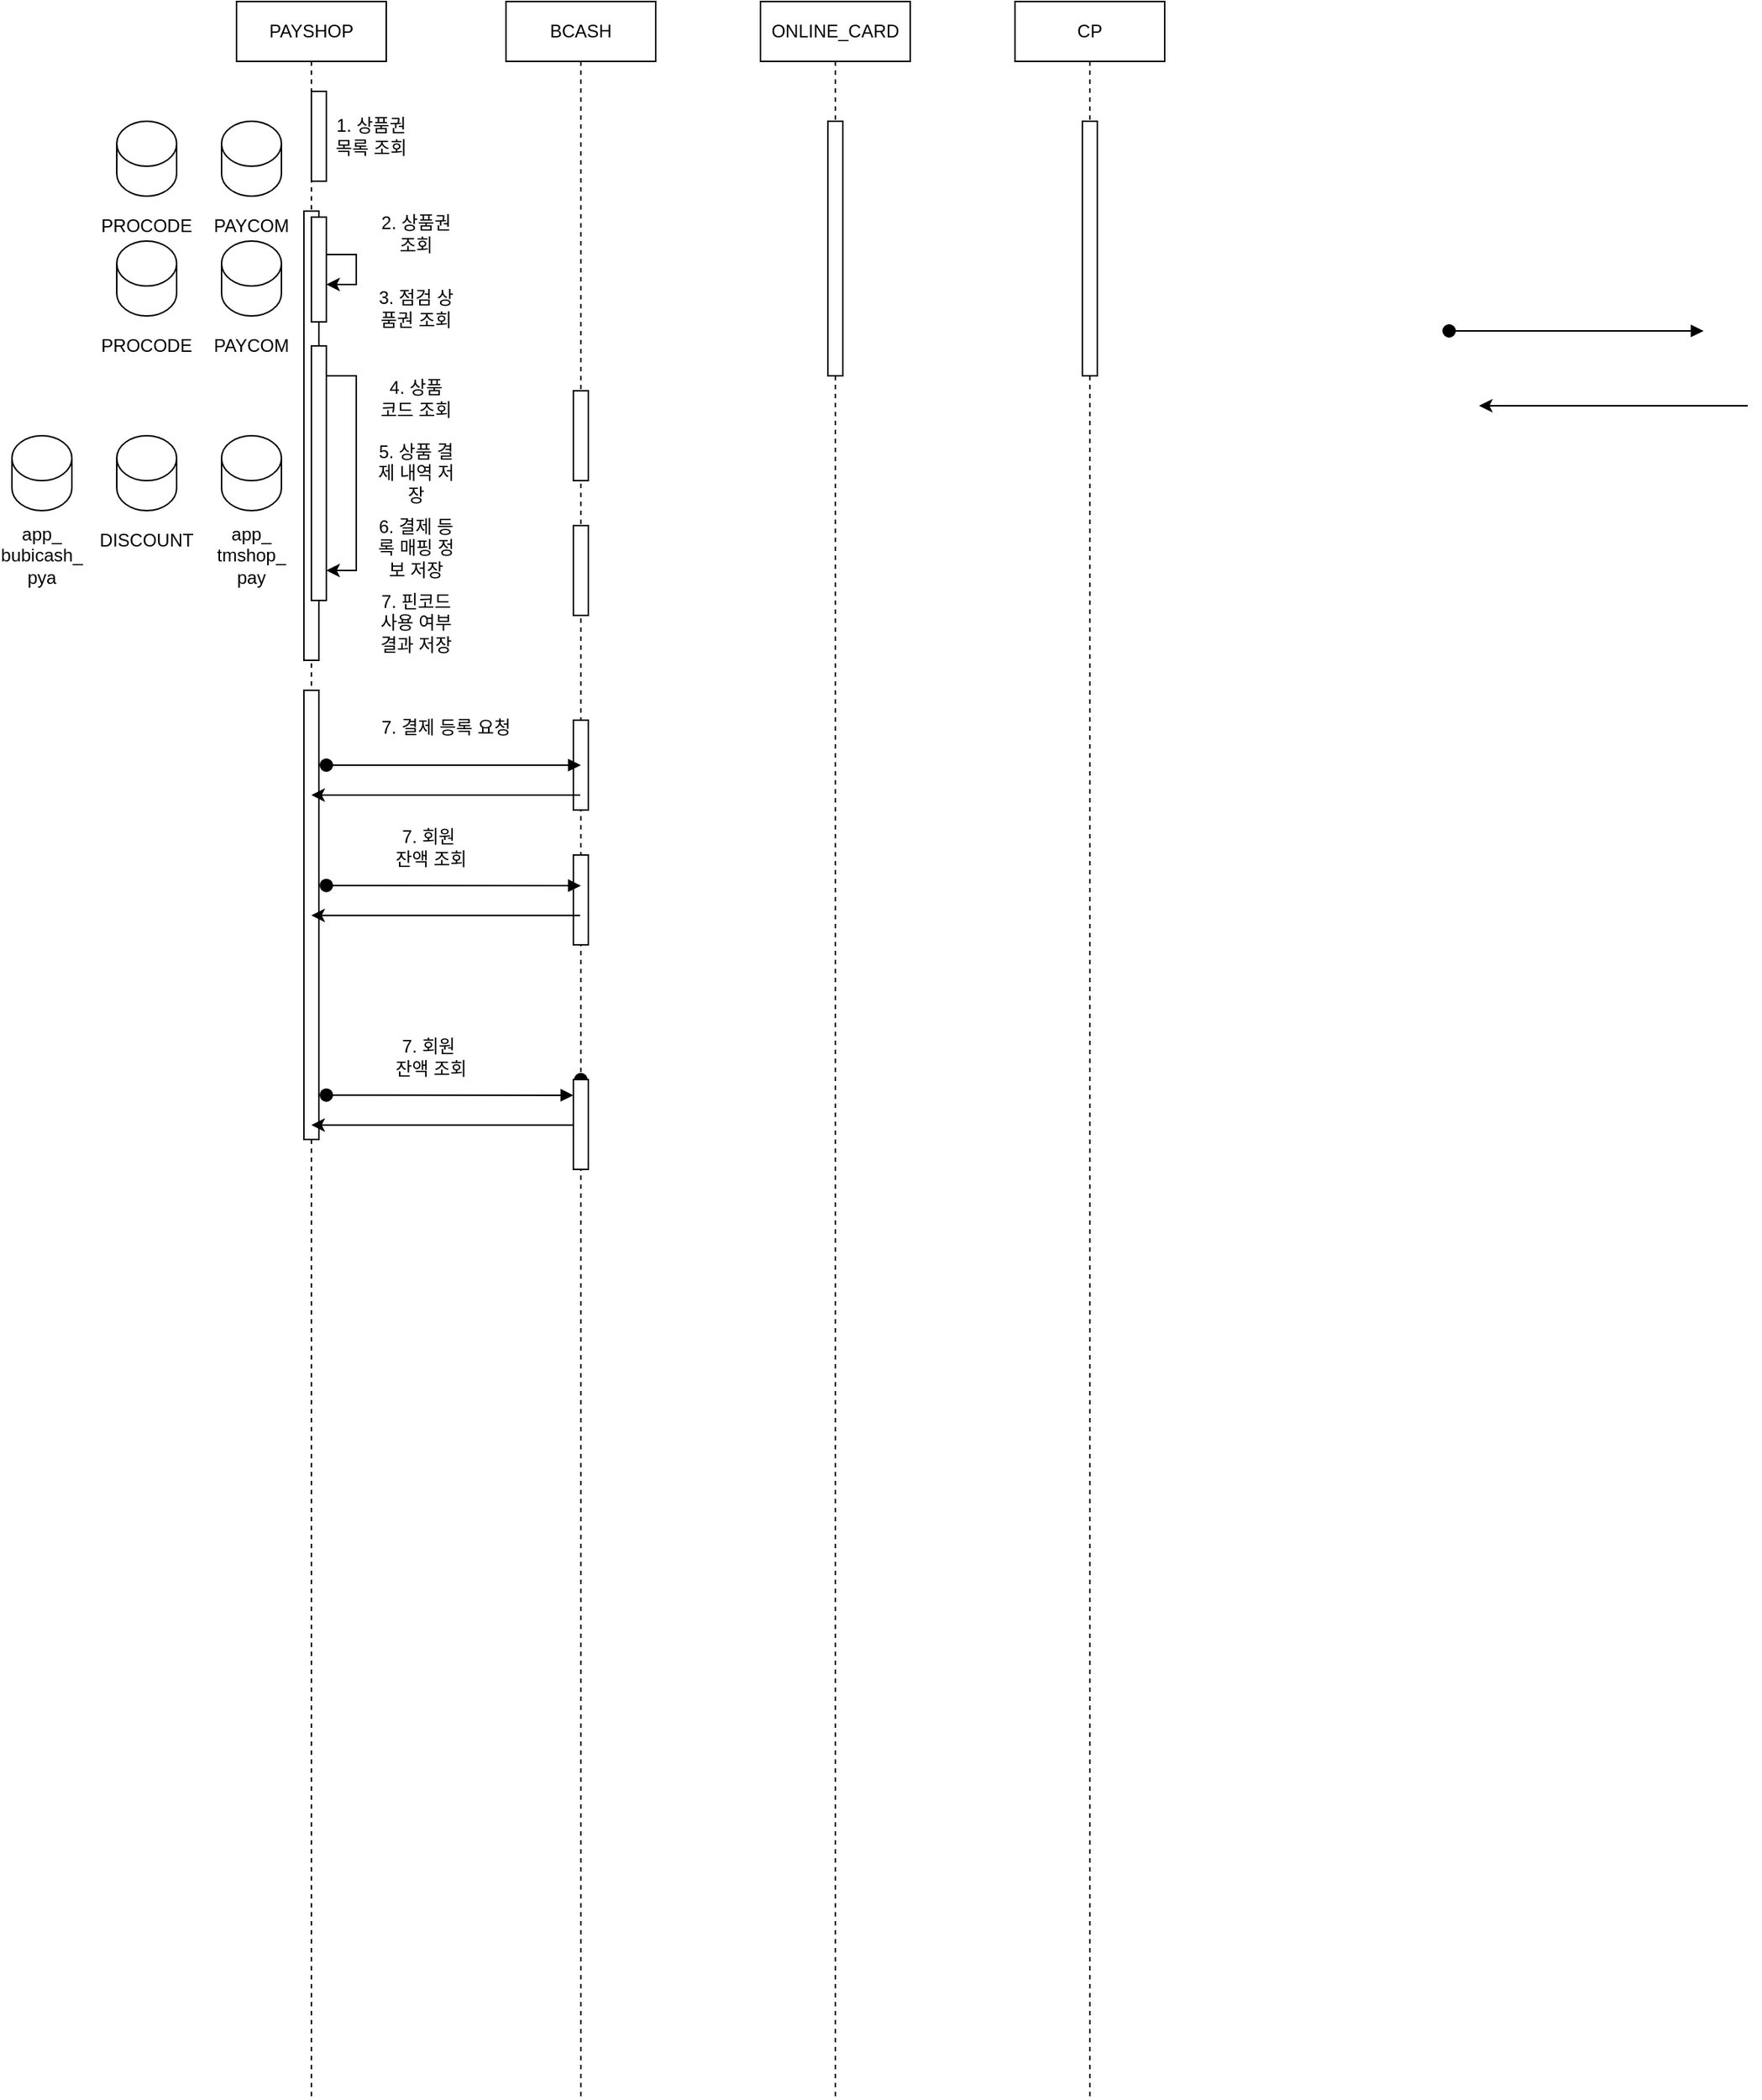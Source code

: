 <mxfile version="24.7.10">
  <diagram name="Page-1" id="2YBvvXClWsGukQMizWep">
    <mxGraphModel dx="1593" dy="867" grid="1" gridSize="10" guides="1" tooltips="1" connect="1" arrows="1" fold="1" page="1" pageScale="1" pageWidth="1100" pageHeight="1700" math="0" shadow="0">
      <root>
        <mxCell id="0" />
        <mxCell id="1" parent="0" />
        <mxCell id="aM9ryv3xv72pqoxQDRHE-1" value="PAYSHOP" style="shape=umlLifeline;perimeter=lifelinePerimeter;whiteSpace=wrap;html=1;container=0;dropTarget=0;collapsible=0;recursiveResize=0;outlineConnect=0;portConstraint=eastwest;newEdgeStyle={&quot;edgeStyle&quot;:&quot;elbowEdgeStyle&quot;,&quot;elbow&quot;:&quot;vertical&quot;,&quot;curved&quot;:0,&quot;rounded&quot;:0};" parent="1" vertex="1">
          <mxGeometry x="250" y="40" width="100" height="1400" as="geometry" />
        </mxCell>
        <mxCell id="yCdEPDMY8eZc63eLfSou-35" value="" style="html=1;points=[];perimeter=orthogonalPerimeter;outlineConnect=0;targetShapes=umlLifeline;portConstraint=eastwest;newEdgeStyle={&quot;edgeStyle&quot;:&quot;elbowEdgeStyle&quot;,&quot;elbow&quot;:&quot;vertical&quot;,&quot;curved&quot;:0,&quot;rounded&quot;:0};" vertex="1" parent="aM9ryv3xv72pqoxQDRHE-1">
          <mxGeometry x="45" y="140" width="10" height="300" as="geometry" />
        </mxCell>
        <mxCell id="aM9ryv3xv72pqoxQDRHE-4" value="" style="html=1;points=[];perimeter=orthogonalPerimeter;outlineConnect=0;targetShapes=umlLifeline;portConstraint=eastwest;newEdgeStyle={&quot;edgeStyle&quot;:&quot;elbowEdgeStyle&quot;,&quot;elbow&quot;:&quot;vertical&quot;,&quot;curved&quot;:0,&quot;rounded&quot;:0};" parent="aM9ryv3xv72pqoxQDRHE-1" vertex="1">
          <mxGeometry x="50" y="60" width="10" height="60" as="geometry" />
        </mxCell>
        <mxCell id="yCdEPDMY8eZc63eLfSou-52" value="" style="html=1;points=[];perimeter=orthogonalPerimeter;outlineConnect=0;targetShapes=umlLifeline;portConstraint=eastwest;newEdgeStyle={&quot;edgeStyle&quot;:&quot;elbowEdgeStyle&quot;,&quot;elbow&quot;:&quot;vertical&quot;,&quot;curved&quot;:0,&quot;rounded&quot;:0};" vertex="1" parent="aM9ryv3xv72pqoxQDRHE-1">
          <mxGeometry x="45" y="460" width="10" height="300" as="geometry" />
        </mxCell>
        <mxCell id="yCdEPDMY8eZc63eLfSou-82" value="" style="html=1;points=[];perimeter=orthogonalPerimeter;outlineConnect=0;targetShapes=umlLifeline;portConstraint=eastwest;newEdgeStyle={&quot;edgeStyle&quot;:&quot;elbowEdgeStyle&quot;,&quot;elbow&quot;:&quot;vertical&quot;,&quot;curved&quot;:0,&quot;rounded&quot;:0};" vertex="1" parent="aM9ryv3xv72pqoxQDRHE-1">
          <mxGeometry x="50" y="230" width="10" height="170" as="geometry" />
        </mxCell>
        <mxCell id="yCdEPDMY8eZc63eLfSou-92" value="" style="edgeStyle=elbowEdgeStyle;rounded=0;orthogonalLoop=1;jettySize=auto;html=1;elbow=vertical;curved=0;" edge="1" parent="aM9ryv3xv72pqoxQDRHE-1" source="yCdEPDMY8eZc63eLfSou-82" target="yCdEPDMY8eZc63eLfSou-82">
          <mxGeometry relative="1" as="geometry">
            <Array as="points">
              <mxPoint x="80" y="250" />
            </Array>
          </mxGeometry>
        </mxCell>
        <mxCell id="aM9ryv3xv72pqoxQDRHE-5" value="BCASH" style="shape=umlLifeline;perimeter=lifelinePerimeter;whiteSpace=wrap;html=1;container=0;dropTarget=0;collapsible=0;recursiveResize=0;outlineConnect=0;portConstraint=eastwest;newEdgeStyle={&quot;edgeStyle&quot;:&quot;elbowEdgeStyle&quot;,&quot;elbow&quot;:&quot;vertical&quot;,&quot;curved&quot;:0,&quot;rounded&quot;:0};" parent="1" vertex="1">
          <mxGeometry x="430" y="40" width="100" height="1400" as="geometry" />
        </mxCell>
        <mxCell id="yCdEPDMY8eZc63eLfSou-53" value="" style="html=1;points=[];perimeter=orthogonalPerimeter;outlineConnect=0;targetShapes=umlLifeline;portConstraint=eastwest;newEdgeStyle={&quot;edgeStyle&quot;:&quot;elbowEdgeStyle&quot;,&quot;elbow&quot;:&quot;vertical&quot;,&quot;curved&quot;:0,&quot;rounded&quot;:0};" vertex="1" parent="aM9ryv3xv72pqoxQDRHE-5">
          <mxGeometry x="45" y="480" width="10" height="60" as="geometry" />
        </mxCell>
        <mxCell id="yCdEPDMY8eZc63eLfSou-64" value="" style="html=1;points=[];perimeter=orthogonalPerimeter;outlineConnect=0;targetShapes=umlLifeline;portConstraint=eastwest;newEdgeStyle={&quot;edgeStyle&quot;:&quot;elbowEdgeStyle&quot;,&quot;elbow&quot;:&quot;vertical&quot;,&quot;curved&quot;:0,&quot;rounded&quot;:0};" vertex="1" parent="aM9ryv3xv72pqoxQDRHE-5">
          <mxGeometry x="45" y="570" width="10" height="60" as="geometry" />
        </mxCell>
        <mxCell id="yCdEPDMY8eZc63eLfSou-5" value="CP" style="shape=umlLifeline;perimeter=lifelinePerimeter;whiteSpace=wrap;html=1;container=0;dropTarget=0;collapsible=0;recursiveResize=0;outlineConnect=0;portConstraint=eastwest;newEdgeStyle={&quot;edgeStyle&quot;:&quot;elbowEdgeStyle&quot;,&quot;elbow&quot;:&quot;vertical&quot;,&quot;curved&quot;:0,&quot;rounded&quot;:0};" vertex="1" parent="1">
          <mxGeometry x="770" y="40" width="100" height="1400" as="geometry" />
        </mxCell>
        <mxCell id="yCdEPDMY8eZc63eLfSou-6" value="" style="html=1;points=[];perimeter=orthogonalPerimeter;outlineConnect=0;targetShapes=umlLifeline;portConstraint=eastwest;newEdgeStyle={&quot;edgeStyle&quot;:&quot;elbowEdgeStyle&quot;,&quot;elbow&quot;:&quot;vertical&quot;,&quot;curved&quot;:0,&quot;rounded&quot;:0};" vertex="1" parent="yCdEPDMY8eZc63eLfSou-5">
          <mxGeometry x="45" y="80" width="10" height="170" as="geometry" />
        </mxCell>
        <mxCell id="yCdEPDMY8eZc63eLfSou-7" value="ONLINE_CARD" style="shape=umlLifeline;perimeter=lifelinePerimeter;whiteSpace=wrap;html=1;container=0;dropTarget=0;collapsible=0;recursiveResize=0;outlineConnect=0;portConstraint=eastwest;newEdgeStyle={&quot;edgeStyle&quot;:&quot;elbowEdgeStyle&quot;,&quot;elbow&quot;:&quot;vertical&quot;,&quot;curved&quot;:0,&quot;rounded&quot;:0};" vertex="1" parent="1">
          <mxGeometry x="600" y="40" width="100" height="1400" as="geometry" />
        </mxCell>
        <mxCell id="yCdEPDMY8eZc63eLfSou-8" value="" style="html=1;points=[];perimeter=orthogonalPerimeter;outlineConnect=0;targetShapes=umlLifeline;portConstraint=eastwest;newEdgeStyle={&quot;edgeStyle&quot;:&quot;elbowEdgeStyle&quot;,&quot;elbow&quot;:&quot;vertical&quot;,&quot;curved&quot;:0,&quot;rounded&quot;:0};" vertex="1" parent="yCdEPDMY8eZc63eLfSou-7">
          <mxGeometry x="45" y="80" width="10" height="170" as="geometry" />
        </mxCell>
        <mxCell id="yCdEPDMY8eZc63eLfSou-11" value="1. 상품권 목록 조회" style="text;html=1;align=center;verticalAlign=middle;whiteSpace=wrap;rounded=0;" vertex="1" parent="1">
          <mxGeometry x="310" y="115" width="60" height="30" as="geometry" />
        </mxCell>
        <mxCell id="yCdEPDMY8eZc63eLfSou-12" value="" style="shape=cylinder3;whiteSpace=wrap;html=1;boundedLbl=1;backgroundOutline=1;size=15;" vertex="1" parent="1">
          <mxGeometry x="240" y="120" width="40" height="50" as="geometry" />
        </mxCell>
        <mxCell id="yCdEPDMY8eZc63eLfSou-13" value="PAYCOM" style="text;html=1;align=center;verticalAlign=middle;whiteSpace=wrap;rounded=0;" vertex="1" parent="1">
          <mxGeometry x="230" y="175" width="60" height="30" as="geometry" />
        </mxCell>
        <mxCell id="yCdEPDMY8eZc63eLfSou-14" value="" style="shape=cylinder3;whiteSpace=wrap;html=1;boundedLbl=1;backgroundOutline=1;size=15;" vertex="1" parent="1">
          <mxGeometry x="170" y="120" width="40" height="50" as="geometry" />
        </mxCell>
        <mxCell id="yCdEPDMY8eZc63eLfSou-15" value="PROCODE" style="text;html=1;align=center;verticalAlign=middle;whiteSpace=wrap;rounded=0;" vertex="1" parent="1">
          <mxGeometry x="170" y="180" width="40" height="20" as="geometry" />
        </mxCell>
        <mxCell id="yCdEPDMY8eZc63eLfSou-25" value="2. 상품권 조회" style="text;html=1;align=center;verticalAlign=middle;whiteSpace=wrap;rounded=0;" vertex="1" parent="1">
          <mxGeometry x="340" y="180" width="60" height="30" as="geometry" />
        </mxCell>
        <mxCell id="yCdEPDMY8eZc63eLfSou-39" value="" style="edgeStyle=elbowEdgeStyle;rounded=0;orthogonalLoop=1;jettySize=auto;html=1;elbow=vertical;curved=0;" edge="1" parent="1" source="yCdEPDMY8eZc63eLfSou-26" target="yCdEPDMY8eZc63eLfSou-26">
          <mxGeometry relative="1" as="geometry" />
        </mxCell>
        <mxCell id="yCdEPDMY8eZc63eLfSou-43" value="" style="html=1;verticalAlign=bottom;startArrow=oval;endArrow=block;startSize=8;edgeStyle=elbowEdgeStyle;elbow=vertical;curved=0;rounded=0;" edge="1" parent="1">
          <mxGeometry relative="1" as="geometry">
            <mxPoint x="1059.999" y="260.002" as="sourcePoint" />
            <mxPoint x="1230" y="260" as="targetPoint" />
          </mxGeometry>
        </mxCell>
        <mxCell id="yCdEPDMY8eZc63eLfSou-44" value="" style="endArrow=classic;html=1;rounded=0;" edge="1" parent="1">
          <mxGeometry width="50" height="50" relative="1" as="geometry">
            <mxPoint x="1259.5" y="310" as="sourcePoint" />
            <mxPoint x="1079.999" y="310" as="targetPoint" />
          </mxGeometry>
        </mxCell>
        <mxCell id="yCdEPDMY8eZc63eLfSou-45" value="&lt;div&gt;3. 점검 상품권 조회&lt;/div&gt;" style="text;html=1;align=center;verticalAlign=middle;whiteSpace=wrap;rounded=0;" vertex="1" parent="1">
          <mxGeometry x="340" y="230" width="60" height="30" as="geometry" />
        </mxCell>
        <mxCell id="yCdEPDMY8eZc63eLfSou-46" value="" style="shape=cylinder3;whiteSpace=wrap;html=1;boundedLbl=1;backgroundOutline=1;size=15;" vertex="1" parent="1">
          <mxGeometry x="170" y="330" width="40" height="50" as="geometry" />
        </mxCell>
        <mxCell id="yCdEPDMY8eZc63eLfSou-47" value="DISCOUNT" style="text;html=1;align=center;verticalAlign=middle;whiteSpace=wrap;rounded=0;" vertex="1" parent="1">
          <mxGeometry x="170" y="390" width="40" height="20" as="geometry" />
        </mxCell>
        <mxCell id="yCdEPDMY8eZc63eLfSou-48" value="" style="shape=cylinder3;whiteSpace=wrap;html=1;boundedLbl=1;backgroundOutline=1;size=15;" vertex="1" parent="1">
          <mxGeometry x="240" y="330" width="40" height="50" as="geometry" />
        </mxCell>
        <mxCell id="yCdEPDMY8eZc63eLfSou-49" value="app_&lt;div&gt;tmshop_&lt;/div&gt;&lt;div&gt;pay&lt;/div&gt;" style="text;html=1;align=center;verticalAlign=middle;whiteSpace=wrap;rounded=0;" vertex="1" parent="1">
          <mxGeometry x="240" y="400" width="40" height="20" as="geometry" />
        </mxCell>
        <mxCell id="yCdEPDMY8eZc63eLfSou-50" value="" style="edgeStyle=elbowEdgeStyle;rounded=0;orthogonalLoop=1;jettySize=auto;html=1;elbow=vertical;curved=0;" edge="1" parent="1" source="aM9ryv3xv72pqoxQDRHE-4" target="yCdEPDMY8eZc63eLfSou-11">
          <mxGeometry relative="1" as="geometry" />
        </mxCell>
        <mxCell id="yCdEPDMY8eZc63eLfSou-54" value="" style="html=1;verticalAlign=bottom;startArrow=oval;endArrow=block;startSize=8;edgeStyle=elbowEdgeStyle;elbow=vertical;curved=0;rounded=0;" edge="1" parent="1">
          <mxGeometry relative="1" as="geometry">
            <mxPoint x="309.999" y="550.002" as="sourcePoint" />
            <mxPoint x="480" y="550" as="targetPoint" />
          </mxGeometry>
        </mxCell>
        <mxCell id="yCdEPDMY8eZc63eLfSou-55" value="" style="endArrow=classic;html=1;rounded=0;" edge="1" parent="1">
          <mxGeometry width="50" height="50" relative="1" as="geometry">
            <mxPoint x="479.5" y="570" as="sourcePoint" />
            <mxPoint x="299.999" y="570" as="targetPoint" />
          </mxGeometry>
        </mxCell>
        <mxCell id="yCdEPDMY8eZc63eLfSou-56" value="7. 결제 등록 요청" style="text;html=1;align=center;verticalAlign=middle;whiteSpace=wrap;rounded=0;" vertex="1" parent="1">
          <mxGeometry x="340" y="510" width="100" height="30" as="geometry" />
        </mxCell>
        <mxCell id="yCdEPDMY8eZc63eLfSou-57" value="&lt;div&gt;7. 회원&amp;nbsp;&lt;/div&gt;&lt;div&gt;잔액 조회&lt;/div&gt;" style="text;html=1;align=center;verticalAlign=middle;whiteSpace=wrap;rounded=0;" vertex="1" parent="1">
          <mxGeometry x="350" y="590" width="60" height="30" as="geometry" />
        </mxCell>
        <mxCell id="yCdEPDMY8eZc63eLfSou-58" value="" style="html=1;verticalAlign=bottom;startArrow=oval;endArrow=block;startSize=8;edgeStyle=elbowEdgeStyle;elbow=vertical;curved=0;rounded=0;" edge="1" parent="1">
          <mxGeometry relative="1" as="geometry">
            <mxPoint x="309.999" y="630.332" as="sourcePoint" />
            <mxPoint x="480" y="630.33" as="targetPoint" />
          </mxGeometry>
        </mxCell>
        <mxCell id="yCdEPDMY8eZc63eLfSou-59" value="" style="endArrow=classic;html=1;rounded=0;" edge="1" parent="1">
          <mxGeometry width="50" height="50" relative="1" as="geometry">
            <mxPoint x="479.5" y="650.33" as="sourcePoint" />
            <mxPoint x="299.999" y="650.33" as="targetPoint" />
          </mxGeometry>
        </mxCell>
        <mxCell id="yCdEPDMY8eZc63eLfSou-66" value="" style="html=1;points=[];perimeter=orthogonalPerimeter;outlineConnect=0;targetShapes=umlLifeline;portConstraint=eastwest;newEdgeStyle={&quot;edgeStyle&quot;:&quot;elbowEdgeStyle&quot;,&quot;elbow&quot;:&quot;vertical&quot;,&quot;curved&quot;:0,&quot;rounded&quot;:0};" vertex="1" parent="1">
          <mxGeometry x="475" y="300" width="10" height="60" as="geometry" />
        </mxCell>
        <mxCell id="yCdEPDMY8eZc63eLfSou-67" value="" style="html=1;points=[];perimeter=orthogonalPerimeter;outlineConnect=0;targetShapes=umlLifeline;portConstraint=eastwest;newEdgeStyle={&quot;edgeStyle&quot;:&quot;elbowEdgeStyle&quot;,&quot;elbow&quot;:&quot;vertical&quot;,&quot;curved&quot;:0,&quot;rounded&quot;:0};" vertex="1" parent="1">
          <mxGeometry x="475" y="390" width="10" height="60" as="geometry" />
        </mxCell>
        <mxCell id="yCdEPDMY8eZc63eLfSou-70" value="" style="endArrow=classic;html=1;rounded=0;" edge="1" parent="1">
          <mxGeometry width="50" height="50" relative="1" as="geometry">
            <mxPoint x="479.5" y="790.33" as="sourcePoint" />
            <mxPoint x="299.999" y="790.33" as="targetPoint" />
          </mxGeometry>
        </mxCell>
        <mxCell id="yCdEPDMY8eZc63eLfSou-71" value="" style="html=1;verticalAlign=bottom;startArrow=oval;endArrow=block;startSize=8;edgeStyle=elbowEdgeStyle;elbow=vertical;curved=0;rounded=0;" edge="1" parent="1" source="yCdEPDMY8eZc63eLfSou-68">
          <mxGeometry relative="1" as="geometry">
            <mxPoint x="309.999" y="770.332" as="sourcePoint" />
            <mxPoint x="480" y="770.33" as="targetPoint" />
          </mxGeometry>
        </mxCell>
        <mxCell id="yCdEPDMY8eZc63eLfSou-72" value="&lt;div&gt;7. 회원&amp;nbsp;&lt;/div&gt;&lt;div&gt;잔액 조회&lt;/div&gt;" style="text;html=1;align=center;verticalAlign=middle;whiteSpace=wrap;rounded=0;" vertex="1" parent="1">
          <mxGeometry x="350" y="730" width="60" height="30" as="geometry" />
        </mxCell>
        <mxCell id="yCdEPDMY8eZc63eLfSou-73" value="" style="html=1;verticalAlign=bottom;startArrow=oval;endArrow=block;startSize=8;edgeStyle=elbowEdgeStyle;elbow=vertical;curved=0;rounded=0;" edge="1" parent="1" target="yCdEPDMY8eZc63eLfSou-68">
          <mxGeometry relative="1" as="geometry">
            <mxPoint x="309.999" y="770.332" as="sourcePoint" />
            <mxPoint x="480" y="770.33" as="targetPoint" />
          </mxGeometry>
        </mxCell>
        <mxCell id="yCdEPDMY8eZc63eLfSou-68" value="" style="html=1;points=[];perimeter=orthogonalPerimeter;outlineConnect=0;targetShapes=umlLifeline;portConstraint=eastwest;newEdgeStyle={&quot;edgeStyle&quot;:&quot;elbowEdgeStyle&quot;,&quot;elbow&quot;:&quot;vertical&quot;,&quot;curved&quot;:0,&quot;rounded&quot;:0};" vertex="1" parent="1">
          <mxGeometry x="475" y="760" width="10" height="60" as="geometry" />
        </mxCell>
        <mxCell id="yCdEPDMY8eZc63eLfSou-85" value="&lt;div&gt;4. 상품&lt;br&gt;코드 조회&lt;/div&gt;" style="text;html=1;align=center;verticalAlign=middle;whiteSpace=wrap;rounded=0;" vertex="1" parent="1">
          <mxGeometry x="340" y="290" width="60" height="30" as="geometry" />
        </mxCell>
        <mxCell id="yCdEPDMY8eZc63eLfSou-26" value="" style="html=1;points=[];perimeter=orthogonalPerimeter;outlineConnect=0;targetShapes=umlLifeline;portConstraint=eastwest;newEdgeStyle={&quot;edgeStyle&quot;:&quot;elbowEdgeStyle&quot;,&quot;elbow&quot;:&quot;vertical&quot;,&quot;curved&quot;:0,&quot;rounded&quot;:0};" vertex="1" parent="1">
          <mxGeometry x="300" y="184" width="10" height="70" as="geometry" />
        </mxCell>
        <mxCell id="yCdEPDMY8eZc63eLfSou-87" value="" style="shape=cylinder3;whiteSpace=wrap;html=1;boundedLbl=1;backgroundOutline=1;size=15;" vertex="1" parent="1">
          <mxGeometry x="240" y="200" width="40" height="50" as="geometry" />
        </mxCell>
        <mxCell id="yCdEPDMY8eZc63eLfSou-88" value="PAYCOM" style="text;html=1;align=center;verticalAlign=middle;whiteSpace=wrap;rounded=0;" vertex="1" parent="1">
          <mxGeometry x="230" y="255" width="60" height="30" as="geometry" />
        </mxCell>
        <mxCell id="yCdEPDMY8eZc63eLfSou-89" value="" style="shape=cylinder3;whiteSpace=wrap;html=1;boundedLbl=1;backgroundOutline=1;size=15;" vertex="1" parent="1">
          <mxGeometry x="170" y="200" width="40" height="50" as="geometry" />
        </mxCell>
        <mxCell id="yCdEPDMY8eZc63eLfSou-90" value="PROCODE" style="text;html=1;align=center;verticalAlign=middle;whiteSpace=wrap;rounded=0;" vertex="1" parent="1">
          <mxGeometry x="170" y="260" width="40" height="20" as="geometry" />
        </mxCell>
        <mxCell id="yCdEPDMY8eZc63eLfSou-94" value="5. 상품 결제 내역 저장" style="text;html=1;align=center;verticalAlign=middle;whiteSpace=wrap;rounded=0;" vertex="1" parent="1">
          <mxGeometry x="340" y="340" width="60" height="30" as="geometry" />
        </mxCell>
        <mxCell id="yCdEPDMY8eZc63eLfSou-96" value="6. 결제 등록 매핑 정보 저장" style="text;html=1;align=center;verticalAlign=middle;whiteSpace=wrap;rounded=0;" vertex="1" parent="1">
          <mxGeometry x="340" y="390" width="60" height="30" as="geometry" />
        </mxCell>
        <mxCell id="yCdEPDMY8eZc63eLfSou-97" value="" style="shape=cylinder3;whiteSpace=wrap;html=1;boundedLbl=1;backgroundOutline=1;size=15;" vertex="1" parent="1">
          <mxGeometry x="100" y="330" width="40" height="50" as="geometry" />
        </mxCell>
        <mxCell id="yCdEPDMY8eZc63eLfSou-98" value="app_&lt;div&gt;bubicash_&lt;/div&gt;&lt;div&gt;pya&lt;/div&gt;" style="text;html=1;align=center;verticalAlign=middle;whiteSpace=wrap;rounded=0;" vertex="1" parent="1">
          <mxGeometry x="100" y="400" width="40" height="20" as="geometry" />
        </mxCell>
        <mxCell id="yCdEPDMY8eZc63eLfSou-99" value="7. 핀코드&lt;div&gt;사용 여부 결과 저장&lt;/div&gt;" style="text;html=1;align=center;verticalAlign=middle;whiteSpace=wrap;rounded=0;" vertex="1" parent="1">
          <mxGeometry x="340" y="440" width="60" height="30" as="geometry" />
        </mxCell>
      </root>
    </mxGraphModel>
  </diagram>
</mxfile>
